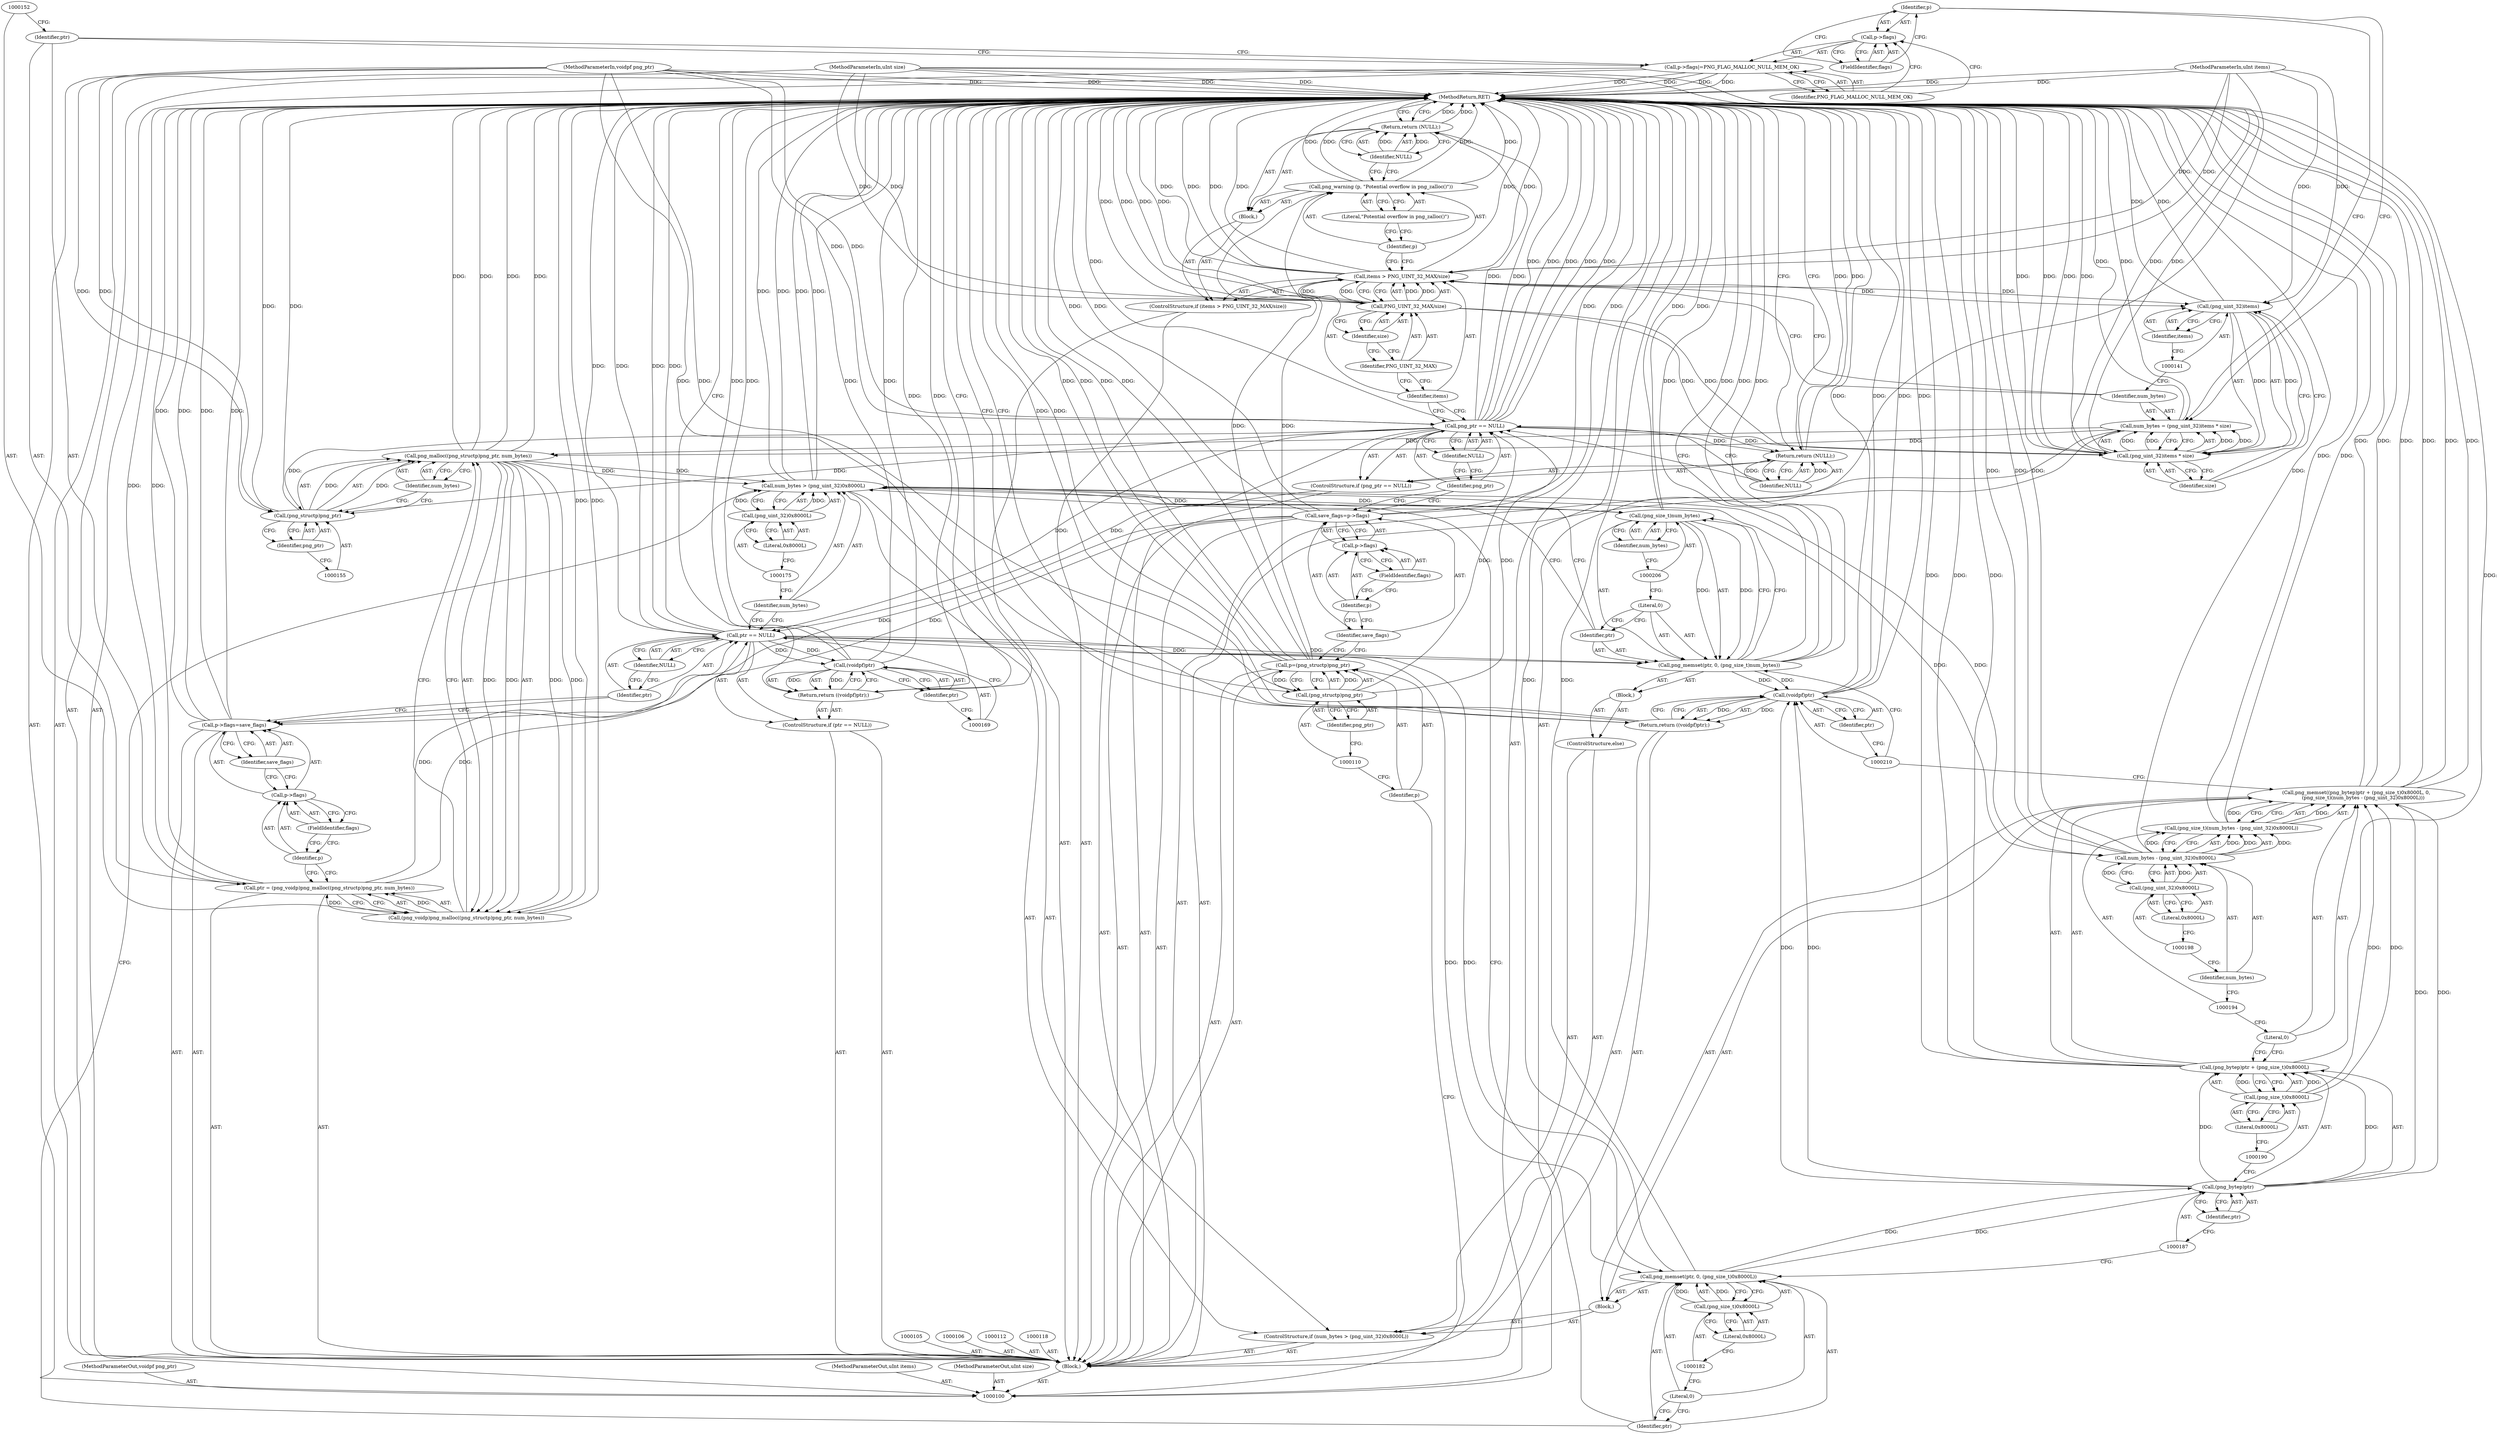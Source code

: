 digraph "1_Chrome_7f3d85b096f66870a15b37c2f40b219b2e292693_2" {
"1000212" [label="(MethodReturn,RET)"];
"1000101" [label="(MethodParameterIn,voidpf png_ptr)"];
"1000290" [label="(MethodParameterOut,voidpf png_ptr)"];
"1000102" [label="(MethodParameterIn,uInt items)"];
"1000291" [label="(MethodParameterOut,uInt items)"];
"1000103" [label="(MethodParameterIn,uInt size)"];
"1000292" [label="(MethodParameterOut,uInt size)"];
"1000128" [label="(Call,PNG_UINT_32_MAX/size)"];
"1000129" [label="(Identifier,PNG_UINT_32_MAX)"];
"1000130" [label="(Identifier,size)"];
"1000125" [label="(ControlStructure,if (items > PNG_UINT_32_MAX/size))"];
"1000126" [label="(Call,items > PNG_UINT_32_MAX/size)"];
"1000127" [label="(Identifier,items)"];
"1000131" [label="(Block,)"];
"1000133" [label="(Identifier,p)"];
"1000134" [label="(Literal,\"Potential overflow in png_zalloc()\")"];
"1000132" [label="(Call,png_warning (p, \"Potential overflow in png_zalloc()\"))"];
"1000136" [label="(Identifier,NULL)"];
"1000135" [label="(Return,return (NULL);)"];
"1000139" [label="(Call,(png_uint_32)items * size)"];
"1000140" [label="(Call,(png_uint_32)items)"];
"1000142" [label="(Identifier,items)"];
"1000137" [label="(Call,num_bytes = (png_uint_32)items * size)"];
"1000138" [label="(Identifier,num_bytes)"];
"1000143" [label="(Identifier,size)"];
"1000148" [label="(Identifier,PNG_FLAG_MALLOC_NULL_MEM_OK)"];
"1000144" [label="(Call,p->flags|=PNG_FLAG_MALLOC_NULL_MEM_OK)"];
"1000145" [label="(Call,p->flags)"];
"1000146" [label="(Identifier,p)"];
"1000147" [label="(FieldIdentifier,flags)"];
"1000153" [label="(Call,png_malloc((png_structp)png_ptr, num_bytes))"];
"1000149" [label="(Call,ptr = (png_voidp)png_malloc((png_structp)png_ptr, num_bytes))"];
"1000150" [label="(Identifier,ptr)"];
"1000154" [label="(Call,(png_structp)png_ptr)"];
"1000156" [label="(Identifier,png_ptr)"];
"1000157" [label="(Identifier,num_bytes)"];
"1000151" [label="(Call,(png_voidp)png_malloc((png_structp)png_ptr, num_bytes))"];
"1000162" [label="(Identifier,save_flags)"];
"1000158" [label="(Call,p->flags=save_flags)"];
"1000159" [label="(Call,p->flags)"];
"1000160" [label="(Identifier,p)"];
"1000161" [label="(FieldIdentifier,flags)"];
"1000104" [label="(Block,)"];
"1000166" [label="(Identifier,NULL)"];
"1000163" [label="(ControlStructure,if (ptr == NULL))"];
"1000164" [label="(Call,ptr == NULL)"];
"1000165" [label="(Identifier,ptr)"];
"1000168" [label="(Call,(voidpf)ptr)"];
"1000170" [label="(Identifier,ptr)"];
"1000167" [label="(Return,return ((voidpf)ptr);)"];
"1000174" [label="(Call,(png_uint_32)0x8000L)"];
"1000171" [label="(ControlStructure,if (num_bytes > (png_uint_32)0x8000L))"];
"1000176" [label="(Literal,0x8000L)"];
"1000172" [label="(Call,num_bytes > (png_uint_32)0x8000L)"];
"1000173" [label="(Identifier,num_bytes)"];
"1000177" [label="(Block,)"];
"1000179" [label="(Identifier,ptr)"];
"1000180" [label="(Literal,0)"];
"1000181" [label="(Call,(png_size_t)0x8000L)"];
"1000183" [label="(Literal,0x8000L)"];
"1000178" [label="(Call,png_memset(ptr, 0, (png_size_t)0x8000L))"];
"1000185" [label="(Call,(png_bytep)ptr + (png_size_t)0x8000L)"];
"1000186" [label="(Call,(png_bytep)ptr)"];
"1000188" [label="(Identifier,ptr)"];
"1000189" [label="(Call,(png_size_t)0x8000L)"];
"1000191" [label="(Literal,0x8000L)"];
"1000192" [label="(Literal,0)"];
"1000184" [label="(Call,png_memset((png_bytep)ptr + (png_size_t)0x8000L, 0,\n         (png_size_t)(num_bytes - (png_uint_32)0x8000L)))"];
"1000195" [label="(Call,num_bytes - (png_uint_32)0x8000L)"];
"1000196" [label="(Identifier,num_bytes)"];
"1000197" [label="(Call,(png_uint_32)0x8000L)"];
"1000199" [label="(Literal,0x8000L)"];
"1000193" [label="(Call,(png_size_t)(num_bytes - (png_uint_32)0x8000L))"];
"1000200" [label="(ControlStructure,else)"];
"1000201" [label="(Block,)"];
"1000203" [label="(Identifier,ptr)"];
"1000204" [label="(Literal,0)"];
"1000205" [label="(Call,(png_size_t)num_bytes)"];
"1000207" [label="(Identifier,num_bytes)"];
"1000202" [label="(Call,png_memset(ptr, 0, (png_size_t)num_bytes))"];
"1000209" [label="(Call,(voidpf)ptr)"];
"1000211" [label="(Identifier,ptr)"];
"1000208" [label="(Return,return ((voidpf)ptr);)"];
"1000107" [label="(Call,p=(png_structp)png_ptr)"];
"1000108" [label="(Identifier,p)"];
"1000109" [label="(Call,(png_structp)png_ptr)"];
"1000111" [label="(Identifier,png_ptr)"];
"1000113" [label="(Call,save_flags=p->flags)"];
"1000114" [label="(Identifier,save_flags)"];
"1000115" [label="(Call,p->flags)"];
"1000116" [label="(Identifier,p)"];
"1000117" [label="(FieldIdentifier,flags)"];
"1000122" [label="(Identifier,NULL)"];
"1000119" [label="(ControlStructure,if (png_ptr == NULL))"];
"1000120" [label="(Call,png_ptr == NULL)"];
"1000121" [label="(Identifier,png_ptr)"];
"1000124" [label="(Identifier,NULL)"];
"1000123" [label="(Return,return (NULL);)"];
"1000212" -> "1000100"  [label="AST: "];
"1000212" -> "1000123"  [label="CFG: "];
"1000212" -> "1000135"  [label="CFG: "];
"1000212" -> "1000167"  [label="CFG: "];
"1000212" -> "1000208"  [label="CFG: "];
"1000208" -> "1000212"  [label="DDG: "];
"1000135" -> "1000212"  [label="DDG: "];
"1000123" -> "1000212"  [label="DDG: "];
"1000184" -> "1000212"  [label="DDG: "];
"1000184" -> "1000212"  [label="DDG: "];
"1000184" -> "1000212"  [label="DDG: "];
"1000153" -> "1000212"  [label="DDG: "];
"1000153" -> "1000212"  [label="DDG: "];
"1000195" -> "1000212"  [label="DDG: "];
"1000195" -> "1000212"  [label="DDG: "];
"1000168" -> "1000212"  [label="DDG: "];
"1000168" -> "1000212"  [label="DDG: "];
"1000202" -> "1000212"  [label="DDG: "];
"1000202" -> "1000212"  [label="DDG: "];
"1000178" -> "1000212"  [label="DDG: "];
"1000158" -> "1000212"  [label="DDG: "];
"1000158" -> "1000212"  [label="DDG: "];
"1000128" -> "1000212"  [label="DDG: "];
"1000128" -> "1000212"  [label="DDG: "];
"1000164" -> "1000212"  [label="DDG: "];
"1000164" -> "1000212"  [label="DDG: "];
"1000185" -> "1000212"  [label="DDG: "];
"1000185" -> "1000212"  [label="DDG: "];
"1000126" -> "1000212"  [label="DDG: "];
"1000126" -> "1000212"  [label="DDG: "];
"1000126" -> "1000212"  [label="DDG: "];
"1000172" -> "1000212"  [label="DDG: "];
"1000172" -> "1000212"  [label="DDG: "];
"1000140" -> "1000212"  [label="DDG: "];
"1000107" -> "1000212"  [label="DDG: "];
"1000107" -> "1000212"  [label="DDG: "];
"1000209" -> "1000212"  [label="DDG: "];
"1000209" -> "1000212"  [label="DDG: "];
"1000149" -> "1000212"  [label="DDG: "];
"1000113" -> "1000212"  [label="DDG: "];
"1000113" -> "1000212"  [label="DDG: "];
"1000132" -> "1000212"  [label="DDG: "];
"1000132" -> "1000212"  [label="DDG: "];
"1000137" -> "1000212"  [label="DDG: "];
"1000139" -> "1000212"  [label="DDG: "];
"1000139" -> "1000212"  [label="DDG: "];
"1000193" -> "1000212"  [label="DDG: "];
"1000144" -> "1000212"  [label="DDG: "];
"1000144" -> "1000212"  [label="DDG: "];
"1000103" -> "1000212"  [label="DDG: "];
"1000120" -> "1000212"  [label="DDG: "];
"1000120" -> "1000212"  [label="DDG: "];
"1000120" -> "1000212"  [label="DDG: "];
"1000205" -> "1000212"  [label="DDG: "];
"1000151" -> "1000212"  [label="DDG: "];
"1000102" -> "1000212"  [label="DDG: "];
"1000101" -> "1000212"  [label="DDG: "];
"1000154" -> "1000212"  [label="DDG: "];
"1000167" -> "1000212"  [label="DDG: "];
"1000101" -> "1000100"  [label="AST: "];
"1000101" -> "1000212"  [label="DDG: "];
"1000101" -> "1000109"  [label="DDG: "];
"1000101" -> "1000120"  [label="DDG: "];
"1000101" -> "1000154"  [label="DDG: "];
"1000290" -> "1000100"  [label="AST: "];
"1000102" -> "1000100"  [label="AST: "];
"1000102" -> "1000212"  [label="DDG: "];
"1000102" -> "1000126"  [label="DDG: "];
"1000102" -> "1000140"  [label="DDG: "];
"1000291" -> "1000100"  [label="AST: "];
"1000103" -> "1000100"  [label="AST: "];
"1000103" -> "1000212"  [label="DDG: "];
"1000103" -> "1000128"  [label="DDG: "];
"1000103" -> "1000139"  [label="DDG: "];
"1000292" -> "1000100"  [label="AST: "];
"1000128" -> "1000126"  [label="AST: "];
"1000128" -> "1000130"  [label="CFG: "];
"1000129" -> "1000128"  [label="AST: "];
"1000130" -> "1000128"  [label="AST: "];
"1000126" -> "1000128"  [label="CFG: "];
"1000128" -> "1000212"  [label="DDG: "];
"1000128" -> "1000212"  [label="DDG: "];
"1000128" -> "1000126"  [label="DDG: "];
"1000128" -> "1000126"  [label="DDG: "];
"1000103" -> "1000128"  [label="DDG: "];
"1000128" -> "1000139"  [label="DDG: "];
"1000129" -> "1000128"  [label="AST: "];
"1000129" -> "1000127"  [label="CFG: "];
"1000130" -> "1000129"  [label="CFG: "];
"1000130" -> "1000128"  [label="AST: "];
"1000130" -> "1000129"  [label="CFG: "];
"1000128" -> "1000130"  [label="CFG: "];
"1000125" -> "1000104"  [label="AST: "];
"1000126" -> "1000125"  [label="AST: "];
"1000131" -> "1000125"  [label="AST: "];
"1000126" -> "1000125"  [label="AST: "];
"1000126" -> "1000128"  [label="CFG: "];
"1000127" -> "1000126"  [label="AST: "];
"1000128" -> "1000126"  [label="AST: "];
"1000133" -> "1000126"  [label="CFG: "];
"1000138" -> "1000126"  [label="CFG: "];
"1000126" -> "1000212"  [label="DDG: "];
"1000126" -> "1000212"  [label="DDG: "];
"1000126" -> "1000212"  [label="DDG: "];
"1000102" -> "1000126"  [label="DDG: "];
"1000128" -> "1000126"  [label="DDG: "];
"1000128" -> "1000126"  [label="DDG: "];
"1000126" -> "1000140"  [label="DDG: "];
"1000127" -> "1000126"  [label="AST: "];
"1000127" -> "1000120"  [label="CFG: "];
"1000129" -> "1000127"  [label="CFG: "];
"1000131" -> "1000125"  [label="AST: "];
"1000132" -> "1000131"  [label="AST: "];
"1000135" -> "1000131"  [label="AST: "];
"1000133" -> "1000132"  [label="AST: "];
"1000133" -> "1000126"  [label="CFG: "];
"1000134" -> "1000133"  [label="CFG: "];
"1000134" -> "1000132"  [label="AST: "];
"1000134" -> "1000133"  [label="CFG: "];
"1000132" -> "1000134"  [label="CFG: "];
"1000132" -> "1000131"  [label="AST: "];
"1000132" -> "1000134"  [label="CFG: "];
"1000133" -> "1000132"  [label="AST: "];
"1000134" -> "1000132"  [label="AST: "];
"1000136" -> "1000132"  [label="CFG: "];
"1000132" -> "1000212"  [label="DDG: "];
"1000132" -> "1000212"  [label="DDG: "];
"1000107" -> "1000132"  [label="DDG: "];
"1000136" -> "1000135"  [label="AST: "];
"1000136" -> "1000132"  [label="CFG: "];
"1000135" -> "1000136"  [label="CFG: "];
"1000136" -> "1000135"  [label="DDG: "];
"1000135" -> "1000131"  [label="AST: "];
"1000135" -> "1000136"  [label="CFG: "];
"1000136" -> "1000135"  [label="AST: "];
"1000212" -> "1000135"  [label="CFG: "];
"1000135" -> "1000212"  [label="DDG: "];
"1000136" -> "1000135"  [label="DDG: "];
"1000120" -> "1000135"  [label="DDG: "];
"1000139" -> "1000137"  [label="AST: "];
"1000139" -> "1000143"  [label="CFG: "];
"1000140" -> "1000139"  [label="AST: "];
"1000143" -> "1000139"  [label="AST: "];
"1000137" -> "1000139"  [label="CFG: "];
"1000139" -> "1000212"  [label="DDG: "];
"1000139" -> "1000212"  [label="DDG: "];
"1000139" -> "1000137"  [label="DDG: "];
"1000139" -> "1000137"  [label="DDG: "];
"1000140" -> "1000139"  [label="DDG: "];
"1000128" -> "1000139"  [label="DDG: "];
"1000103" -> "1000139"  [label="DDG: "];
"1000140" -> "1000139"  [label="AST: "];
"1000140" -> "1000142"  [label="CFG: "];
"1000141" -> "1000140"  [label="AST: "];
"1000142" -> "1000140"  [label="AST: "];
"1000143" -> "1000140"  [label="CFG: "];
"1000140" -> "1000212"  [label="DDG: "];
"1000140" -> "1000139"  [label="DDG: "];
"1000126" -> "1000140"  [label="DDG: "];
"1000102" -> "1000140"  [label="DDG: "];
"1000142" -> "1000140"  [label="AST: "];
"1000142" -> "1000141"  [label="CFG: "];
"1000140" -> "1000142"  [label="CFG: "];
"1000137" -> "1000104"  [label="AST: "];
"1000137" -> "1000139"  [label="CFG: "];
"1000138" -> "1000137"  [label="AST: "];
"1000139" -> "1000137"  [label="AST: "];
"1000146" -> "1000137"  [label="CFG: "];
"1000137" -> "1000212"  [label="DDG: "];
"1000139" -> "1000137"  [label="DDG: "];
"1000139" -> "1000137"  [label="DDG: "];
"1000137" -> "1000153"  [label="DDG: "];
"1000138" -> "1000137"  [label="AST: "];
"1000138" -> "1000126"  [label="CFG: "];
"1000141" -> "1000138"  [label="CFG: "];
"1000143" -> "1000139"  [label="AST: "];
"1000143" -> "1000140"  [label="CFG: "];
"1000139" -> "1000143"  [label="CFG: "];
"1000148" -> "1000144"  [label="AST: "];
"1000148" -> "1000145"  [label="CFG: "];
"1000144" -> "1000148"  [label="CFG: "];
"1000144" -> "1000104"  [label="AST: "];
"1000144" -> "1000148"  [label="CFG: "];
"1000145" -> "1000144"  [label="AST: "];
"1000148" -> "1000144"  [label="AST: "];
"1000150" -> "1000144"  [label="CFG: "];
"1000144" -> "1000212"  [label="DDG: "];
"1000144" -> "1000212"  [label="DDG: "];
"1000145" -> "1000144"  [label="AST: "];
"1000145" -> "1000147"  [label="CFG: "];
"1000146" -> "1000145"  [label="AST: "];
"1000147" -> "1000145"  [label="AST: "];
"1000148" -> "1000145"  [label="CFG: "];
"1000146" -> "1000145"  [label="AST: "];
"1000146" -> "1000137"  [label="CFG: "];
"1000147" -> "1000146"  [label="CFG: "];
"1000147" -> "1000145"  [label="AST: "];
"1000147" -> "1000146"  [label="CFG: "];
"1000145" -> "1000147"  [label="CFG: "];
"1000153" -> "1000151"  [label="AST: "];
"1000153" -> "1000157"  [label="CFG: "];
"1000154" -> "1000153"  [label="AST: "];
"1000157" -> "1000153"  [label="AST: "];
"1000151" -> "1000153"  [label="CFG: "];
"1000153" -> "1000212"  [label="DDG: "];
"1000153" -> "1000212"  [label="DDG: "];
"1000153" -> "1000151"  [label="DDG: "];
"1000153" -> "1000151"  [label="DDG: "];
"1000154" -> "1000153"  [label="DDG: "];
"1000137" -> "1000153"  [label="DDG: "];
"1000153" -> "1000172"  [label="DDG: "];
"1000149" -> "1000104"  [label="AST: "];
"1000149" -> "1000151"  [label="CFG: "];
"1000150" -> "1000149"  [label="AST: "];
"1000151" -> "1000149"  [label="AST: "];
"1000160" -> "1000149"  [label="CFG: "];
"1000149" -> "1000212"  [label="DDG: "];
"1000151" -> "1000149"  [label="DDG: "];
"1000149" -> "1000164"  [label="DDG: "];
"1000150" -> "1000149"  [label="AST: "];
"1000150" -> "1000144"  [label="CFG: "];
"1000152" -> "1000150"  [label="CFG: "];
"1000154" -> "1000153"  [label="AST: "];
"1000154" -> "1000156"  [label="CFG: "];
"1000155" -> "1000154"  [label="AST: "];
"1000156" -> "1000154"  [label="AST: "];
"1000157" -> "1000154"  [label="CFG: "];
"1000154" -> "1000212"  [label="DDG: "];
"1000154" -> "1000153"  [label="DDG: "];
"1000120" -> "1000154"  [label="DDG: "];
"1000101" -> "1000154"  [label="DDG: "];
"1000156" -> "1000154"  [label="AST: "];
"1000156" -> "1000155"  [label="CFG: "];
"1000154" -> "1000156"  [label="CFG: "];
"1000157" -> "1000153"  [label="AST: "];
"1000157" -> "1000154"  [label="CFG: "];
"1000153" -> "1000157"  [label="CFG: "];
"1000151" -> "1000149"  [label="AST: "];
"1000151" -> "1000153"  [label="CFG: "];
"1000152" -> "1000151"  [label="AST: "];
"1000153" -> "1000151"  [label="AST: "];
"1000149" -> "1000151"  [label="CFG: "];
"1000151" -> "1000212"  [label="DDG: "];
"1000151" -> "1000149"  [label="DDG: "];
"1000153" -> "1000151"  [label="DDG: "];
"1000153" -> "1000151"  [label="DDG: "];
"1000162" -> "1000158"  [label="AST: "];
"1000162" -> "1000159"  [label="CFG: "];
"1000158" -> "1000162"  [label="CFG: "];
"1000158" -> "1000104"  [label="AST: "];
"1000158" -> "1000162"  [label="CFG: "];
"1000159" -> "1000158"  [label="AST: "];
"1000162" -> "1000158"  [label="AST: "];
"1000165" -> "1000158"  [label="CFG: "];
"1000158" -> "1000212"  [label="DDG: "];
"1000158" -> "1000212"  [label="DDG: "];
"1000113" -> "1000158"  [label="DDG: "];
"1000159" -> "1000158"  [label="AST: "];
"1000159" -> "1000161"  [label="CFG: "];
"1000160" -> "1000159"  [label="AST: "];
"1000161" -> "1000159"  [label="AST: "];
"1000162" -> "1000159"  [label="CFG: "];
"1000160" -> "1000159"  [label="AST: "];
"1000160" -> "1000149"  [label="CFG: "];
"1000161" -> "1000160"  [label="CFG: "];
"1000161" -> "1000159"  [label="AST: "];
"1000161" -> "1000160"  [label="CFG: "];
"1000159" -> "1000161"  [label="CFG: "];
"1000104" -> "1000100"  [label="AST: "];
"1000105" -> "1000104"  [label="AST: "];
"1000106" -> "1000104"  [label="AST: "];
"1000107" -> "1000104"  [label="AST: "];
"1000112" -> "1000104"  [label="AST: "];
"1000113" -> "1000104"  [label="AST: "];
"1000118" -> "1000104"  [label="AST: "];
"1000119" -> "1000104"  [label="AST: "];
"1000125" -> "1000104"  [label="AST: "];
"1000137" -> "1000104"  [label="AST: "];
"1000144" -> "1000104"  [label="AST: "];
"1000149" -> "1000104"  [label="AST: "];
"1000158" -> "1000104"  [label="AST: "];
"1000163" -> "1000104"  [label="AST: "];
"1000171" -> "1000104"  [label="AST: "];
"1000208" -> "1000104"  [label="AST: "];
"1000166" -> "1000164"  [label="AST: "];
"1000166" -> "1000165"  [label="CFG: "];
"1000164" -> "1000166"  [label="CFG: "];
"1000163" -> "1000104"  [label="AST: "];
"1000164" -> "1000163"  [label="AST: "];
"1000167" -> "1000163"  [label="AST: "];
"1000164" -> "1000163"  [label="AST: "];
"1000164" -> "1000166"  [label="CFG: "];
"1000165" -> "1000164"  [label="AST: "];
"1000166" -> "1000164"  [label="AST: "];
"1000169" -> "1000164"  [label="CFG: "];
"1000173" -> "1000164"  [label="CFG: "];
"1000164" -> "1000212"  [label="DDG: "];
"1000164" -> "1000212"  [label="DDG: "];
"1000149" -> "1000164"  [label="DDG: "];
"1000120" -> "1000164"  [label="DDG: "];
"1000164" -> "1000168"  [label="DDG: "];
"1000164" -> "1000178"  [label="DDG: "];
"1000164" -> "1000202"  [label="DDG: "];
"1000165" -> "1000164"  [label="AST: "];
"1000165" -> "1000158"  [label="CFG: "];
"1000166" -> "1000165"  [label="CFG: "];
"1000168" -> "1000167"  [label="AST: "];
"1000168" -> "1000170"  [label="CFG: "];
"1000169" -> "1000168"  [label="AST: "];
"1000170" -> "1000168"  [label="AST: "];
"1000167" -> "1000168"  [label="CFG: "];
"1000168" -> "1000212"  [label="DDG: "];
"1000168" -> "1000212"  [label="DDG: "];
"1000168" -> "1000167"  [label="DDG: "];
"1000164" -> "1000168"  [label="DDG: "];
"1000170" -> "1000168"  [label="AST: "];
"1000170" -> "1000169"  [label="CFG: "];
"1000168" -> "1000170"  [label="CFG: "];
"1000167" -> "1000163"  [label="AST: "];
"1000167" -> "1000168"  [label="CFG: "];
"1000168" -> "1000167"  [label="AST: "];
"1000212" -> "1000167"  [label="CFG: "];
"1000167" -> "1000212"  [label="DDG: "];
"1000168" -> "1000167"  [label="DDG: "];
"1000174" -> "1000172"  [label="AST: "];
"1000174" -> "1000176"  [label="CFG: "];
"1000175" -> "1000174"  [label="AST: "];
"1000176" -> "1000174"  [label="AST: "];
"1000172" -> "1000174"  [label="CFG: "];
"1000174" -> "1000172"  [label="DDG: "];
"1000171" -> "1000104"  [label="AST: "];
"1000172" -> "1000171"  [label="AST: "];
"1000177" -> "1000171"  [label="AST: "];
"1000200" -> "1000171"  [label="AST: "];
"1000176" -> "1000174"  [label="AST: "];
"1000176" -> "1000175"  [label="CFG: "];
"1000174" -> "1000176"  [label="CFG: "];
"1000172" -> "1000171"  [label="AST: "];
"1000172" -> "1000174"  [label="CFG: "];
"1000173" -> "1000172"  [label="AST: "];
"1000174" -> "1000172"  [label="AST: "];
"1000179" -> "1000172"  [label="CFG: "];
"1000203" -> "1000172"  [label="CFG: "];
"1000172" -> "1000212"  [label="DDG: "];
"1000172" -> "1000212"  [label="DDG: "];
"1000153" -> "1000172"  [label="DDG: "];
"1000174" -> "1000172"  [label="DDG: "];
"1000172" -> "1000195"  [label="DDG: "];
"1000172" -> "1000205"  [label="DDG: "];
"1000173" -> "1000172"  [label="AST: "];
"1000173" -> "1000164"  [label="CFG: "];
"1000175" -> "1000173"  [label="CFG: "];
"1000177" -> "1000171"  [label="AST: "];
"1000178" -> "1000177"  [label="AST: "];
"1000184" -> "1000177"  [label="AST: "];
"1000179" -> "1000178"  [label="AST: "];
"1000179" -> "1000172"  [label="CFG: "];
"1000180" -> "1000179"  [label="CFG: "];
"1000180" -> "1000178"  [label="AST: "];
"1000180" -> "1000179"  [label="CFG: "];
"1000182" -> "1000180"  [label="CFG: "];
"1000181" -> "1000178"  [label="AST: "];
"1000181" -> "1000183"  [label="CFG: "];
"1000182" -> "1000181"  [label="AST: "];
"1000183" -> "1000181"  [label="AST: "];
"1000178" -> "1000181"  [label="CFG: "];
"1000181" -> "1000178"  [label="DDG: "];
"1000183" -> "1000181"  [label="AST: "];
"1000183" -> "1000182"  [label="CFG: "];
"1000181" -> "1000183"  [label="CFG: "];
"1000178" -> "1000177"  [label="AST: "];
"1000178" -> "1000181"  [label="CFG: "];
"1000179" -> "1000178"  [label="AST: "];
"1000180" -> "1000178"  [label="AST: "];
"1000181" -> "1000178"  [label="AST: "];
"1000187" -> "1000178"  [label="CFG: "];
"1000178" -> "1000212"  [label="DDG: "];
"1000164" -> "1000178"  [label="DDG: "];
"1000181" -> "1000178"  [label="DDG: "];
"1000178" -> "1000186"  [label="DDG: "];
"1000185" -> "1000184"  [label="AST: "];
"1000185" -> "1000189"  [label="CFG: "];
"1000186" -> "1000185"  [label="AST: "];
"1000189" -> "1000185"  [label="AST: "];
"1000192" -> "1000185"  [label="CFG: "];
"1000185" -> "1000212"  [label="DDG: "];
"1000185" -> "1000212"  [label="DDG: "];
"1000186" -> "1000185"  [label="DDG: "];
"1000189" -> "1000185"  [label="DDG: "];
"1000186" -> "1000185"  [label="AST: "];
"1000186" -> "1000188"  [label="CFG: "];
"1000187" -> "1000186"  [label="AST: "];
"1000188" -> "1000186"  [label="AST: "];
"1000190" -> "1000186"  [label="CFG: "];
"1000186" -> "1000184"  [label="DDG: "];
"1000186" -> "1000185"  [label="DDG: "];
"1000178" -> "1000186"  [label="DDG: "];
"1000186" -> "1000209"  [label="DDG: "];
"1000188" -> "1000186"  [label="AST: "];
"1000188" -> "1000187"  [label="CFG: "];
"1000186" -> "1000188"  [label="CFG: "];
"1000189" -> "1000185"  [label="AST: "];
"1000189" -> "1000191"  [label="CFG: "];
"1000190" -> "1000189"  [label="AST: "];
"1000191" -> "1000189"  [label="AST: "];
"1000185" -> "1000189"  [label="CFG: "];
"1000189" -> "1000184"  [label="DDG: "];
"1000189" -> "1000185"  [label="DDG: "];
"1000191" -> "1000189"  [label="AST: "];
"1000191" -> "1000190"  [label="CFG: "];
"1000189" -> "1000191"  [label="CFG: "];
"1000192" -> "1000184"  [label="AST: "];
"1000192" -> "1000185"  [label="CFG: "];
"1000194" -> "1000192"  [label="CFG: "];
"1000184" -> "1000177"  [label="AST: "];
"1000184" -> "1000193"  [label="CFG: "];
"1000185" -> "1000184"  [label="AST: "];
"1000192" -> "1000184"  [label="AST: "];
"1000193" -> "1000184"  [label="AST: "];
"1000210" -> "1000184"  [label="CFG: "];
"1000184" -> "1000212"  [label="DDG: "];
"1000184" -> "1000212"  [label="DDG: "];
"1000184" -> "1000212"  [label="DDG: "];
"1000186" -> "1000184"  [label="DDG: "];
"1000189" -> "1000184"  [label="DDG: "];
"1000193" -> "1000184"  [label="DDG: "];
"1000195" -> "1000193"  [label="AST: "];
"1000195" -> "1000197"  [label="CFG: "];
"1000196" -> "1000195"  [label="AST: "];
"1000197" -> "1000195"  [label="AST: "];
"1000193" -> "1000195"  [label="CFG: "];
"1000195" -> "1000212"  [label="DDG: "];
"1000195" -> "1000212"  [label="DDG: "];
"1000195" -> "1000193"  [label="DDG: "];
"1000195" -> "1000193"  [label="DDG: "];
"1000172" -> "1000195"  [label="DDG: "];
"1000197" -> "1000195"  [label="DDG: "];
"1000196" -> "1000195"  [label="AST: "];
"1000196" -> "1000194"  [label="CFG: "];
"1000198" -> "1000196"  [label="CFG: "];
"1000197" -> "1000195"  [label="AST: "];
"1000197" -> "1000199"  [label="CFG: "];
"1000198" -> "1000197"  [label="AST: "];
"1000199" -> "1000197"  [label="AST: "];
"1000195" -> "1000197"  [label="CFG: "];
"1000197" -> "1000195"  [label="DDG: "];
"1000199" -> "1000197"  [label="AST: "];
"1000199" -> "1000198"  [label="CFG: "];
"1000197" -> "1000199"  [label="CFG: "];
"1000193" -> "1000184"  [label="AST: "];
"1000193" -> "1000195"  [label="CFG: "];
"1000194" -> "1000193"  [label="AST: "];
"1000195" -> "1000193"  [label="AST: "];
"1000184" -> "1000193"  [label="CFG: "];
"1000193" -> "1000212"  [label="DDG: "];
"1000193" -> "1000184"  [label="DDG: "];
"1000195" -> "1000193"  [label="DDG: "];
"1000195" -> "1000193"  [label="DDG: "];
"1000200" -> "1000171"  [label="AST: "];
"1000201" -> "1000200"  [label="AST: "];
"1000201" -> "1000200"  [label="AST: "];
"1000202" -> "1000201"  [label="AST: "];
"1000203" -> "1000202"  [label="AST: "];
"1000203" -> "1000172"  [label="CFG: "];
"1000204" -> "1000203"  [label="CFG: "];
"1000204" -> "1000202"  [label="AST: "];
"1000204" -> "1000203"  [label="CFG: "];
"1000206" -> "1000204"  [label="CFG: "];
"1000205" -> "1000202"  [label="AST: "];
"1000205" -> "1000207"  [label="CFG: "];
"1000206" -> "1000205"  [label="AST: "];
"1000207" -> "1000205"  [label="AST: "];
"1000202" -> "1000205"  [label="CFG: "];
"1000205" -> "1000212"  [label="DDG: "];
"1000205" -> "1000202"  [label="DDG: "];
"1000172" -> "1000205"  [label="DDG: "];
"1000207" -> "1000205"  [label="AST: "];
"1000207" -> "1000206"  [label="CFG: "];
"1000205" -> "1000207"  [label="CFG: "];
"1000202" -> "1000201"  [label="AST: "];
"1000202" -> "1000205"  [label="CFG: "];
"1000203" -> "1000202"  [label="AST: "];
"1000204" -> "1000202"  [label="AST: "];
"1000205" -> "1000202"  [label="AST: "];
"1000210" -> "1000202"  [label="CFG: "];
"1000202" -> "1000212"  [label="DDG: "];
"1000202" -> "1000212"  [label="DDG: "];
"1000164" -> "1000202"  [label="DDG: "];
"1000205" -> "1000202"  [label="DDG: "];
"1000202" -> "1000209"  [label="DDG: "];
"1000209" -> "1000208"  [label="AST: "];
"1000209" -> "1000211"  [label="CFG: "];
"1000210" -> "1000209"  [label="AST: "];
"1000211" -> "1000209"  [label="AST: "];
"1000208" -> "1000209"  [label="CFG: "];
"1000209" -> "1000212"  [label="DDG: "];
"1000209" -> "1000212"  [label="DDG: "];
"1000209" -> "1000208"  [label="DDG: "];
"1000186" -> "1000209"  [label="DDG: "];
"1000202" -> "1000209"  [label="DDG: "];
"1000211" -> "1000209"  [label="AST: "];
"1000211" -> "1000210"  [label="CFG: "];
"1000209" -> "1000211"  [label="CFG: "];
"1000208" -> "1000104"  [label="AST: "];
"1000208" -> "1000209"  [label="CFG: "];
"1000209" -> "1000208"  [label="AST: "];
"1000212" -> "1000208"  [label="CFG: "];
"1000208" -> "1000212"  [label="DDG: "];
"1000209" -> "1000208"  [label="DDG: "];
"1000107" -> "1000104"  [label="AST: "];
"1000107" -> "1000109"  [label="CFG: "];
"1000108" -> "1000107"  [label="AST: "];
"1000109" -> "1000107"  [label="AST: "];
"1000114" -> "1000107"  [label="CFG: "];
"1000107" -> "1000212"  [label="DDG: "];
"1000107" -> "1000212"  [label="DDG: "];
"1000109" -> "1000107"  [label="DDG: "];
"1000107" -> "1000132"  [label="DDG: "];
"1000108" -> "1000107"  [label="AST: "];
"1000108" -> "1000100"  [label="CFG: "];
"1000110" -> "1000108"  [label="CFG: "];
"1000109" -> "1000107"  [label="AST: "];
"1000109" -> "1000111"  [label="CFG: "];
"1000110" -> "1000109"  [label="AST: "];
"1000111" -> "1000109"  [label="AST: "];
"1000107" -> "1000109"  [label="CFG: "];
"1000109" -> "1000107"  [label="DDG: "];
"1000101" -> "1000109"  [label="DDG: "];
"1000109" -> "1000120"  [label="DDG: "];
"1000111" -> "1000109"  [label="AST: "];
"1000111" -> "1000110"  [label="CFG: "];
"1000109" -> "1000111"  [label="CFG: "];
"1000113" -> "1000104"  [label="AST: "];
"1000113" -> "1000115"  [label="CFG: "];
"1000114" -> "1000113"  [label="AST: "];
"1000115" -> "1000113"  [label="AST: "];
"1000121" -> "1000113"  [label="CFG: "];
"1000113" -> "1000212"  [label="DDG: "];
"1000113" -> "1000212"  [label="DDG: "];
"1000113" -> "1000158"  [label="DDG: "];
"1000114" -> "1000113"  [label="AST: "];
"1000114" -> "1000107"  [label="CFG: "];
"1000116" -> "1000114"  [label="CFG: "];
"1000115" -> "1000113"  [label="AST: "];
"1000115" -> "1000117"  [label="CFG: "];
"1000116" -> "1000115"  [label="AST: "];
"1000117" -> "1000115"  [label="AST: "];
"1000113" -> "1000115"  [label="CFG: "];
"1000116" -> "1000115"  [label="AST: "];
"1000116" -> "1000114"  [label="CFG: "];
"1000117" -> "1000116"  [label="CFG: "];
"1000117" -> "1000115"  [label="AST: "];
"1000117" -> "1000116"  [label="CFG: "];
"1000115" -> "1000117"  [label="CFG: "];
"1000122" -> "1000120"  [label="AST: "];
"1000122" -> "1000121"  [label="CFG: "];
"1000120" -> "1000122"  [label="CFG: "];
"1000119" -> "1000104"  [label="AST: "];
"1000120" -> "1000119"  [label="AST: "];
"1000123" -> "1000119"  [label="AST: "];
"1000120" -> "1000119"  [label="AST: "];
"1000120" -> "1000122"  [label="CFG: "];
"1000121" -> "1000120"  [label="AST: "];
"1000122" -> "1000120"  [label="AST: "];
"1000124" -> "1000120"  [label="CFG: "];
"1000127" -> "1000120"  [label="CFG: "];
"1000120" -> "1000212"  [label="DDG: "];
"1000120" -> "1000212"  [label="DDG: "];
"1000120" -> "1000212"  [label="DDG: "];
"1000109" -> "1000120"  [label="DDG: "];
"1000101" -> "1000120"  [label="DDG: "];
"1000120" -> "1000123"  [label="DDG: "];
"1000120" -> "1000135"  [label="DDG: "];
"1000120" -> "1000154"  [label="DDG: "];
"1000120" -> "1000164"  [label="DDG: "];
"1000121" -> "1000120"  [label="AST: "];
"1000121" -> "1000113"  [label="CFG: "];
"1000122" -> "1000121"  [label="CFG: "];
"1000124" -> "1000123"  [label="AST: "];
"1000124" -> "1000120"  [label="CFG: "];
"1000123" -> "1000124"  [label="CFG: "];
"1000124" -> "1000123"  [label="DDG: "];
"1000123" -> "1000119"  [label="AST: "];
"1000123" -> "1000124"  [label="CFG: "];
"1000124" -> "1000123"  [label="AST: "];
"1000212" -> "1000123"  [label="CFG: "];
"1000123" -> "1000212"  [label="DDG: "];
"1000124" -> "1000123"  [label="DDG: "];
"1000120" -> "1000123"  [label="DDG: "];
}
